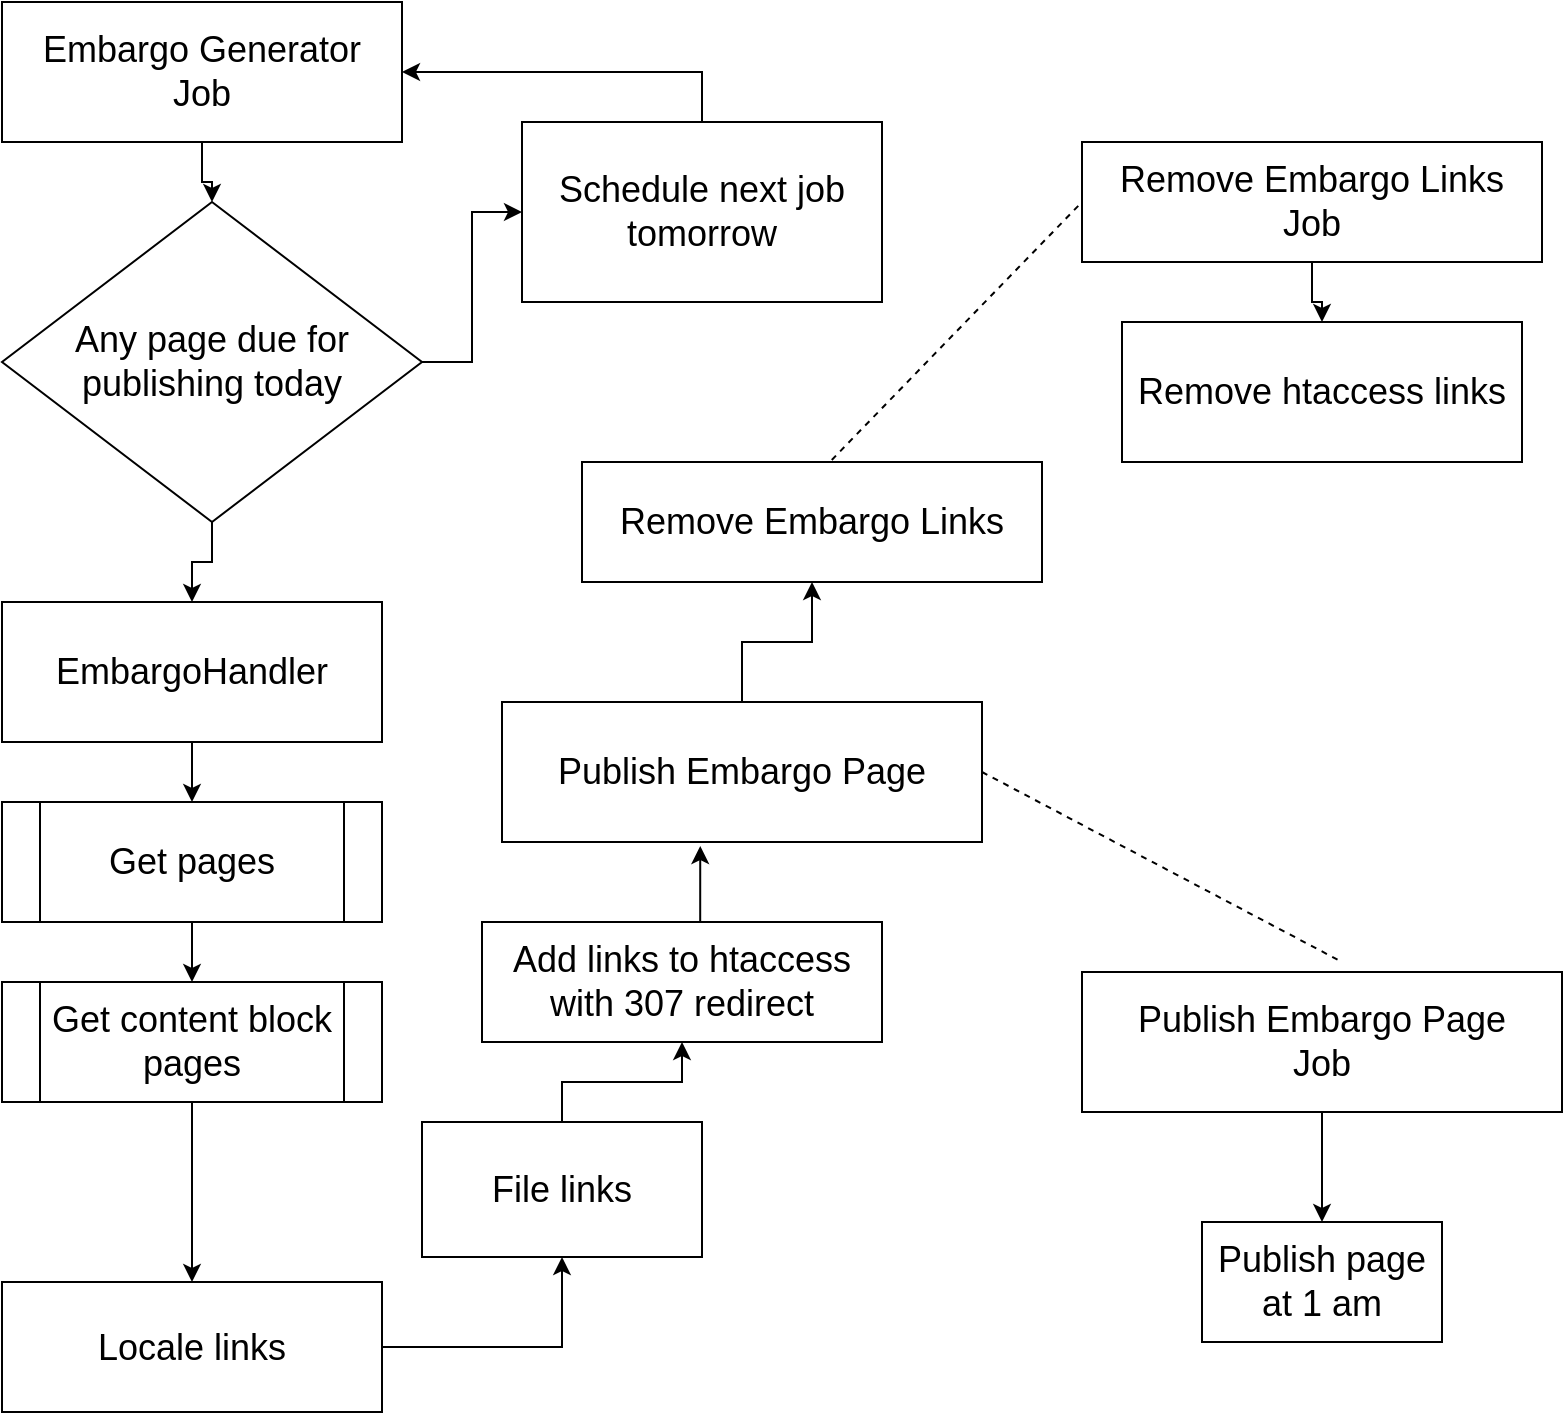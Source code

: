 <mxfile version="16.2.6" type="github"><diagram id="Kqf63Zxo2UiuSxJfjMMe" name="Page-1"><mxGraphModel dx="1298" dy="806" grid="1" gridSize="10" guides="1" tooltips="1" connect="1" arrows="1" fold="1" page="1" pageScale="1" pageWidth="827" pageHeight="1169" math="0" shadow="0"><root><mxCell id="0"/><mxCell id="1" parent="0"/><mxCell id="cfJoCLOIMgjR5vPE4Qah-32" style="edgeStyle=orthogonalEdgeStyle;rounded=0;orthogonalLoop=1;jettySize=auto;html=1;entryX=0.5;entryY=0;entryDx=0;entryDy=0;" edge="1" parent="1" source="cfJoCLOIMgjR5vPE4Qah-3" target="cfJoCLOIMgjR5vPE4Qah-6"><mxGeometry relative="1" as="geometry"/></mxCell><mxCell id="cfJoCLOIMgjR5vPE4Qah-3" value="&lt;font style=&quot;font-size: 18px&quot;&gt;Embargo Generator &lt;br&gt;Job&lt;/font&gt;" style="rounded=0;whiteSpace=wrap;html=1;" vertex="1" parent="1"><mxGeometry x="20" y="10" width="200" height="70" as="geometry"/></mxCell><mxCell id="cfJoCLOIMgjR5vPE4Qah-33" style="edgeStyle=orthogonalEdgeStyle;rounded=0;orthogonalLoop=1;jettySize=auto;html=1;exitX=0.5;exitY=1;exitDx=0;exitDy=0;entryX=0.5;entryY=0;entryDx=0;entryDy=0;" edge="1" parent="1" source="cfJoCLOIMgjR5vPE4Qah-6" target="cfJoCLOIMgjR5vPE4Qah-14"><mxGeometry relative="1" as="geometry"/></mxCell><mxCell id="cfJoCLOIMgjR5vPE4Qah-34" style="edgeStyle=orthogonalEdgeStyle;rounded=0;orthogonalLoop=1;jettySize=auto;html=1;exitX=1;exitY=0.5;exitDx=0;exitDy=0;" edge="1" parent="1" source="cfJoCLOIMgjR5vPE4Qah-6" target="cfJoCLOIMgjR5vPE4Qah-8"><mxGeometry relative="1" as="geometry"/></mxCell><mxCell id="cfJoCLOIMgjR5vPE4Qah-6" value="&lt;font style=&quot;font-size: 18px&quot;&gt;Any page due for publishing today&lt;/font&gt;" style="rhombus;whiteSpace=wrap;html=1;" vertex="1" parent="1"><mxGeometry x="20" y="110" width="210" height="160" as="geometry"/></mxCell><mxCell id="cfJoCLOIMgjR5vPE4Qah-11" style="edgeStyle=orthogonalEdgeStyle;rounded=0;orthogonalLoop=1;jettySize=auto;html=1;exitX=0.5;exitY=0;exitDx=0;exitDy=0;" edge="1" parent="1" source="cfJoCLOIMgjR5vPE4Qah-8" target="cfJoCLOIMgjR5vPE4Qah-3"><mxGeometry relative="1" as="geometry"/></mxCell><mxCell id="cfJoCLOIMgjR5vPE4Qah-8" value="&lt;font style=&quot;font-size: 18px&quot;&gt;Schedule next job tomorrow&lt;/font&gt;" style="rounded=0;whiteSpace=wrap;html=1;" vertex="1" parent="1"><mxGeometry x="280" y="70" width="180" height="90" as="geometry"/></mxCell><mxCell id="cfJoCLOIMgjR5vPE4Qah-35" style="edgeStyle=orthogonalEdgeStyle;rounded=0;orthogonalLoop=1;jettySize=auto;html=1;exitX=0.5;exitY=1;exitDx=0;exitDy=0;entryX=0.5;entryY=0;entryDx=0;entryDy=0;" edge="1" parent="1" source="cfJoCLOIMgjR5vPE4Qah-14" target="cfJoCLOIMgjR5vPE4Qah-15"><mxGeometry relative="1" as="geometry"/></mxCell><mxCell id="cfJoCLOIMgjR5vPE4Qah-14" value="&lt;font style=&quot;font-size: 18px&quot;&gt;EmbargoHandler&lt;/font&gt;" style="rounded=0;whiteSpace=wrap;html=1;" vertex="1" parent="1"><mxGeometry x="20" y="310" width="190" height="70" as="geometry"/></mxCell><mxCell id="cfJoCLOIMgjR5vPE4Qah-36" style="edgeStyle=orthogonalEdgeStyle;rounded=0;orthogonalLoop=1;jettySize=auto;html=1;exitX=0.5;exitY=1;exitDx=0;exitDy=0;entryX=0.5;entryY=0;entryDx=0;entryDy=0;" edge="1" parent="1" source="cfJoCLOIMgjR5vPE4Qah-15" target="cfJoCLOIMgjR5vPE4Qah-16"><mxGeometry relative="1" as="geometry"/></mxCell><mxCell id="cfJoCLOIMgjR5vPE4Qah-15" value="&lt;font style=&quot;font-size: 18px&quot;&gt;Get pages&lt;/font&gt;" style="shape=process;whiteSpace=wrap;html=1;backgroundOutline=1;" vertex="1" parent="1"><mxGeometry x="20" y="410" width="190" height="60" as="geometry"/></mxCell><mxCell id="cfJoCLOIMgjR5vPE4Qah-38" style="edgeStyle=orthogonalEdgeStyle;rounded=0;orthogonalLoop=1;jettySize=auto;html=1;exitX=0.5;exitY=1;exitDx=0;exitDy=0;entryX=0.5;entryY=0;entryDx=0;entryDy=0;" edge="1" parent="1" source="cfJoCLOIMgjR5vPE4Qah-16" target="cfJoCLOIMgjR5vPE4Qah-17"><mxGeometry relative="1" as="geometry"/></mxCell><mxCell id="cfJoCLOIMgjR5vPE4Qah-16" value="&lt;font style=&quot;font-size: 18px&quot;&gt;Get content block pages&lt;/font&gt;" style="shape=process;whiteSpace=wrap;html=1;backgroundOutline=1;" vertex="1" parent="1"><mxGeometry x="20" y="500" width="190" height="60" as="geometry"/></mxCell><mxCell id="cfJoCLOIMgjR5vPE4Qah-49" style="edgeStyle=orthogonalEdgeStyle;rounded=0;orthogonalLoop=1;jettySize=auto;html=1;exitX=1;exitY=0.5;exitDx=0;exitDy=0;fontSize=18;" edge="1" parent="1" source="cfJoCLOIMgjR5vPE4Qah-17" target="cfJoCLOIMgjR5vPE4Qah-18"><mxGeometry relative="1" as="geometry"/></mxCell><mxCell id="cfJoCLOIMgjR5vPE4Qah-17" value="&lt;font style=&quot;font-size: 18px&quot;&gt;Locale links&lt;/font&gt;" style="rounded=0;whiteSpace=wrap;html=1;" vertex="1" parent="1"><mxGeometry x="20" y="650" width="190" height="65" as="geometry"/></mxCell><mxCell id="cfJoCLOIMgjR5vPE4Qah-46" style="edgeStyle=orthogonalEdgeStyle;rounded=0;orthogonalLoop=1;jettySize=auto;html=1;exitX=0.5;exitY=0;exitDx=0;exitDy=0;entryX=0.5;entryY=1;entryDx=0;entryDy=0;fontSize=18;" edge="1" parent="1" source="cfJoCLOIMgjR5vPE4Qah-18" target="cfJoCLOIMgjR5vPE4Qah-19"><mxGeometry relative="1" as="geometry"/></mxCell><mxCell id="cfJoCLOIMgjR5vPE4Qah-18" value="&lt;font style=&quot;font-size: 18px&quot;&gt;File links&lt;/font&gt;" style="rounded=0;whiteSpace=wrap;html=1;" vertex="1" parent="1"><mxGeometry x="230" y="570" width="140" height="67.5" as="geometry"/></mxCell><mxCell id="cfJoCLOIMgjR5vPE4Qah-47" style="edgeStyle=orthogonalEdgeStyle;rounded=0;orthogonalLoop=1;jettySize=auto;html=1;exitX=0.5;exitY=0;exitDx=0;exitDy=0;entryX=0.413;entryY=1.029;entryDx=0;entryDy=0;entryPerimeter=0;fontSize=18;" edge="1" parent="1" source="cfJoCLOIMgjR5vPE4Qah-19" target="cfJoCLOIMgjR5vPE4Qah-20"><mxGeometry relative="1" as="geometry"/></mxCell><mxCell id="cfJoCLOIMgjR5vPE4Qah-19" value="&lt;font style=&quot;font-size: 18px&quot;&gt;Add links to htaccess with 307 redirect&lt;/font&gt;" style="whiteSpace=wrap;html=1;" vertex="1" parent="1"><mxGeometry x="260" y="470" width="200" height="60" as="geometry"/></mxCell><mxCell id="cfJoCLOIMgjR5vPE4Qah-48" style="edgeStyle=orthogonalEdgeStyle;rounded=0;orthogonalLoop=1;jettySize=auto;html=1;exitX=0.5;exitY=0;exitDx=0;exitDy=0;fontSize=18;" edge="1" parent="1" source="cfJoCLOIMgjR5vPE4Qah-20" target="cfJoCLOIMgjR5vPE4Qah-21"><mxGeometry relative="1" as="geometry"/></mxCell><mxCell id="cfJoCLOIMgjR5vPE4Qah-20" value="&lt;font style=&quot;font-size: 18px&quot;&gt;Publish Embargo Page&lt;br&gt;&lt;/font&gt;" style="whiteSpace=wrap;html=1;" vertex="1" parent="1"><mxGeometry x="270" y="360" width="240" height="70" as="geometry"/></mxCell><mxCell id="cfJoCLOIMgjR5vPE4Qah-21" value="&lt;font style=&quot;font-size: 18px&quot;&gt;Remove Embargo Links&lt;br&gt;&lt;/font&gt;" style="whiteSpace=wrap;html=1;" vertex="1" parent="1"><mxGeometry x="310" y="240" width="230" height="60" as="geometry"/></mxCell><mxCell id="cfJoCLOIMgjR5vPE4Qah-24" value="&lt;font style=&quot;font-size: 18px&quot;&gt;Publish page at 1 am&lt;/font&gt;" style="whiteSpace=wrap;html=1;" vertex="1" parent="1"><mxGeometry x="620" y="620" width="120" height="60" as="geometry"/></mxCell><mxCell id="cfJoCLOIMgjR5vPE4Qah-26" value="&lt;font style=&quot;font-size: 18px&quot;&gt;Remove htaccess links&lt;/font&gt;" style="whiteSpace=wrap;html=1;" vertex="1" parent="1"><mxGeometry x="580" y="170" width="200" height="70" as="geometry"/></mxCell><mxCell id="cfJoCLOIMgjR5vPE4Qah-61" value="" style="edgeStyle=orthogonalEdgeStyle;rounded=0;orthogonalLoop=1;jettySize=auto;html=1;fontSize=18;" edge="1" parent="1" source="cfJoCLOIMgjR5vPE4Qah-43" target="cfJoCLOIMgjR5vPE4Qah-24"><mxGeometry relative="1" as="geometry"/></mxCell><mxCell id="cfJoCLOIMgjR5vPE4Qah-43" value="&lt;font style=&quot;font-size: 18px&quot;&gt;Publish Embargo Page&lt;br&gt;Job&lt;/font&gt;" style="whiteSpace=wrap;html=1;" vertex="1" parent="1"><mxGeometry x="560" y="495" width="240" height="70" as="geometry"/></mxCell><mxCell id="cfJoCLOIMgjR5vPE4Qah-60" value="" style="edgeStyle=orthogonalEdgeStyle;rounded=0;orthogonalLoop=1;jettySize=auto;html=1;fontSize=18;" edge="1" parent="1" source="cfJoCLOIMgjR5vPE4Qah-44" target="cfJoCLOIMgjR5vPE4Qah-26"><mxGeometry relative="1" as="geometry"/></mxCell><mxCell id="cfJoCLOIMgjR5vPE4Qah-44" value="&lt;font style=&quot;font-size: 18px&quot;&gt;Remove Embargo Links &lt;br&gt;Job&lt;/font&gt;" style="whiteSpace=wrap;html=1;" vertex="1" parent="1"><mxGeometry x="560" y="80" width="230" height="60" as="geometry"/></mxCell><mxCell id="cfJoCLOIMgjR5vPE4Qah-57" value="" style="endArrow=none;dashed=1;html=1;rounded=0;fontSize=18;exitX=1;exitY=0.5;exitDx=0;exitDy=0;" edge="1" parent="1" source="cfJoCLOIMgjR5vPE4Qah-20"><mxGeometry width="50" height="50" relative="1" as="geometry"><mxPoint x="390" y="360" as="sourcePoint"/><mxPoint x="690" y="490" as="targetPoint"/></mxGeometry></mxCell><mxCell id="cfJoCLOIMgjR5vPE4Qah-58" value="" style="endArrow=none;dashed=1;html=1;rounded=0;fontSize=18;entryX=0;entryY=0.5;entryDx=0;entryDy=0;exitX=0.543;exitY=-0.017;exitDx=0;exitDy=0;exitPerimeter=0;" edge="1" parent="1" source="cfJoCLOIMgjR5vPE4Qah-21" target="cfJoCLOIMgjR5vPE4Qah-44"><mxGeometry width="50" height="50" relative="1" as="geometry"><mxPoint x="440" y="230" as="sourcePoint"/><mxPoint x="440" y="310" as="targetPoint"/></mxGeometry></mxCell></root></mxGraphModel></diagram></mxfile>